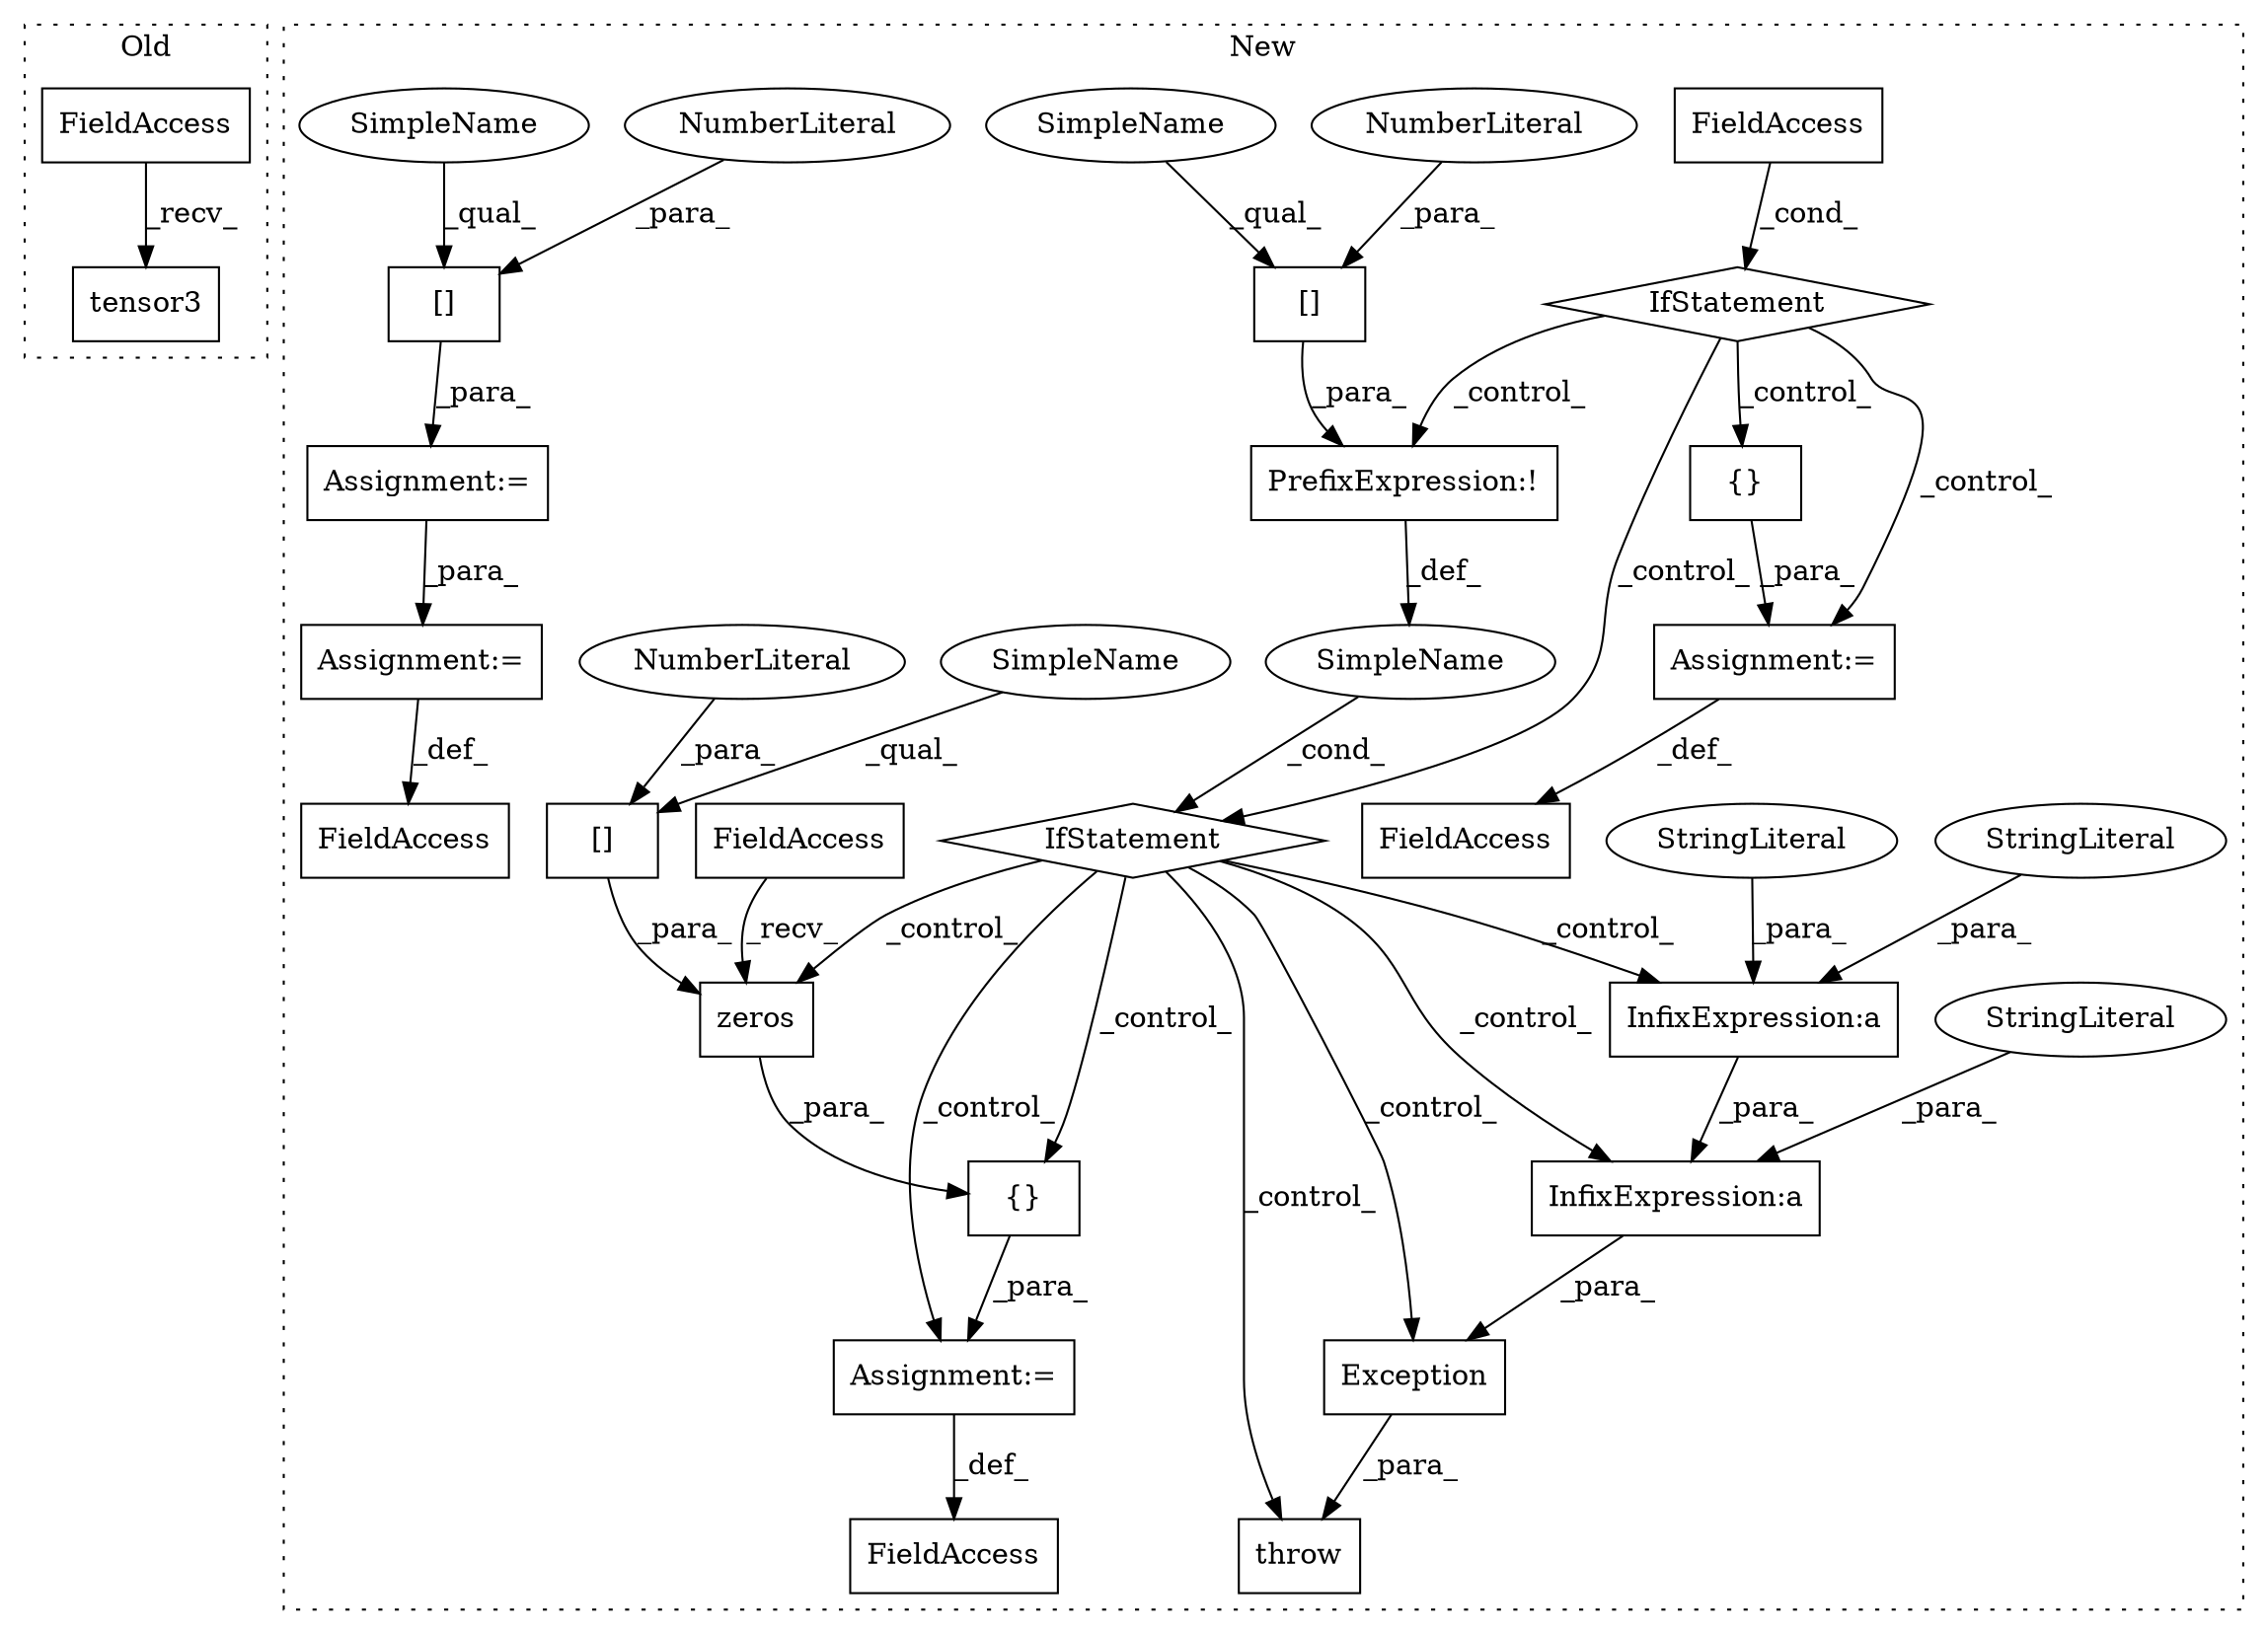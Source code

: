 digraph G {
subgraph cluster0 {
1 [label="tensor3" a="32" s="9184" l="9" shape="box"];
14 [label="FieldAccess" a="22" s="9170" l="13" shape="box"];
label = "Old";
style="dotted";
}
subgraph cluster1 {
2 [label="zeros" a="32" s="6763,6799" l="6,1" shape="box"];
3 [label="SimpleName" a="42" s="" l="" shape="ellipse"];
4 [label="throw" a="53" s="6593" l="6" shape="box"];
5 [label="PrefixExpression:!" a="38" s="6566" l="1" shape="box"];
6 [label="InfixExpression:a" a="27" s="6680" l="3" shape="box"];
7 [label="InfixExpression:a" a="27" s="6645" l="3" shape="box"];
8 [label="{}" a="4" s="6754,6800" l="1,1" shape="box"];
9 [label="[]" a="2" s="6769,6782" l="12,1" shape="box"];
10 [label="NumberLiteral" a="34" s="6781" l="1" shape="ellipse"];
11 [label="[]" a="2" s="6567,6580" l="12,1" shape="box"];
12 [label="NumberLiteral" a="34" s="6579" l="1" shape="ellipse"];
13 [label="FieldAccess" a="22" s="6725" l="11" shape="box"];
15 [label="FieldAccess" a="22" s="6539" l="13" shape="box"];
16 [label="{}" a="4" s="6852,6857" l="1,1" shape="box"];
17 [label="FieldAccess" a="22" s="6823" l="11" shape="box"];
18 [label="FieldAccess" a="22" s="6755" l="7" shape="box"];
19 [label="IfStatement" a="25" s="6562,6581" l="4,2" shape="diamond"];
20 [label="[]" a="2" s="5644,5657" l="12,1" shape="box"];
21 [label="NumberLiteral" a="34" s="5656" l="1" shape="ellipse"];
22 [label="IfStatement" a="25" s="6535,6552" l="4,2" shape="diamond"];
23 [label="StringLiteral" a="45" s="6610" l="35" shape="ellipse"];
24 [label="StringLiteral" a="45" s="6648" l="31" shape="ellipse"];
25 [label="Assignment:=" a="7" s="6834" l="1" shape="box"];
26 [label="Assignment:=" a="7" s="5643" l="1" shape="box"];
27 [label="FieldAccess" a="22" s="5664" l="14" shape="box"];
28 [label="StringLiteral" a="45" s="6683" l="25" shape="ellipse"];
29 [label="Assignment:=" a="7" s="5678" l="1" shape="box"];
30 [label="Assignment:=" a="7" s="6736" l="1" shape="box"];
31 [label="Exception" a="32" s="6599,6708" l="10,1" shape="box"];
32 [label="SimpleName" a="42" s="5644" l="11" shape="ellipse"];
33 [label="SimpleName" a="42" s="6567" l="11" shape="ellipse"];
34 [label="SimpleName" a="42" s="6769" l="11" shape="ellipse"];
label = "New";
style="dotted";
}
2 -> 8 [label="_para_"];
3 -> 19 [label="_cond_"];
5 -> 3 [label="_def_"];
6 -> 31 [label="_para_"];
7 -> 6 [label="_para_"];
8 -> 30 [label="_para_"];
9 -> 2 [label="_para_"];
10 -> 9 [label="_para_"];
11 -> 5 [label="_para_"];
12 -> 11 [label="_para_"];
14 -> 1 [label="_recv_"];
15 -> 22 [label="_cond_"];
16 -> 25 [label="_para_"];
18 -> 2 [label="_recv_"];
19 -> 31 [label="_control_"];
19 -> 4 [label="_control_"];
19 -> 30 [label="_control_"];
19 -> 7 [label="_control_"];
19 -> 2 [label="_control_"];
19 -> 8 [label="_control_"];
19 -> 6 [label="_control_"];
20 -> 26 [label="_para_"];
21 -> 20 [label="_para_"];
22 -> 19 [label="_control_"];
22 -> 5 [label="_control_"];
22 -> 16 [label="_control_"];
22 -> 25 [label="_control_"];
23 -> 7 [label="_para_"];
24 -> 7 [label="_para_"];
25 -> 17 [label="_def_"];
26 -> 29 [label="_para_"];
28 -> 6 [label="_para_"];
29 -> 27 [label="_def_"];
30 -> 13 [label="_def_"];
31 -> 4 [label="_para_"];
32 -> 20 [label="_qual_"];
33 -> 11 [label="_qual_"];
34 -> 9 [label="_qual_"];
}